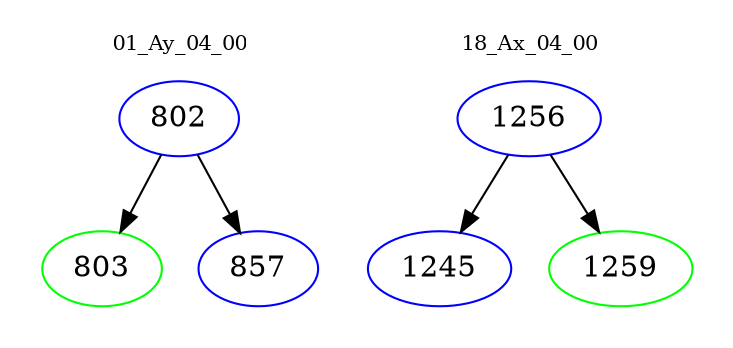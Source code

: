 digraph{
subgraph cluster_0 {
color = white
label = "01_Ay_04_00";
fontsize=10;
T0_802 [label="802", color="blue"]
T0_802 -> T0_803 [color="black"]
T0_803 [label="803", color="green"]
T0_802 -> T0_857 [color="black"]
T0_857 [label="857", color="blue"]
}
subgraph cluster_1 {
color = white
label = "18_Ax_04_00";
fontsize=10;
T1_1256 [label="1256", color="blue"]
T1_1256 -> T1_1245 [color="black"]
T1_1245 [label="1245", color="blue"]
T1_1256 -> T1_1259 [color="black"]
T1_1259 [label="1259", color="green"]
}
}
